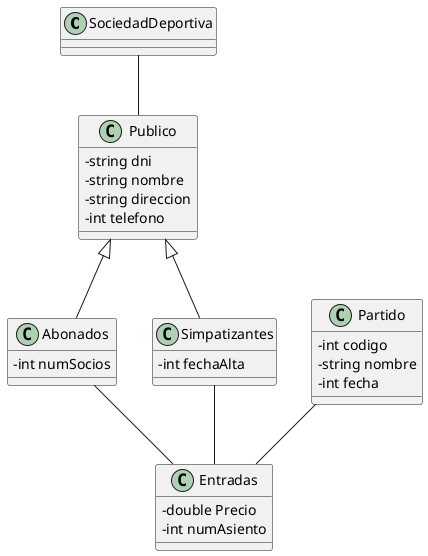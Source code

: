 @startuml Ejercicio2
skinparam classAttributeIconSize 0
'Clases
class SociedadDeportiva
class Publico
{
    -string dni
    -string nombre
    -string direccion
    -int telefono
}
class Abonados
{
    -int numSocios
}
class Simpatizantes
{
    -int fechaAlta
}
class Partido
{
    -int codigo
    -string nombre
    -int fecha
}
class Entradas
{
    -double Precio
    -int numAsiento
}
'Relaciones
SociedadDeportiva -- Publico
Publico <|-- Abonados
Publico <|-- Simpatizantes
Partido -- Entradas
Abonados -- Entradas
Simpatizantes -- Entradas
@enduml